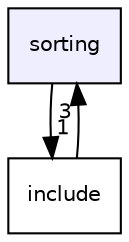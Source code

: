 digraph "sorting" {
  compound=true
  node [ fontsize="10", fontname="Helvetica"];
  edge [ labelfontsize="10", labelfontname="Helvetica"];
  dir_bb1b521853a9c46347182a9d10420771 [shape=box, label="sorting", style="filled", fillcolor="#eeeeff", pencolor="black", URL="dir_bb1b521853a9c46347182a9d10420771.html"];
  dir_d44c64559bbebec7f509842c48db8b23 [shape=box label="include" URL="dir_d44c64559bbebec7f509842c48db8b23.html"];
  dir_bb1b521853a9c46347182a9d10420771->dir_d44c64559bbebec7f509842c48db8b23 [headlabel="1", labeldistance=1.5 headhref="dir_000002_000000.html"];
  dir_d44c64559bbebec7f509842c48db8b23->dir_bb1b521853a9c46347182a9d10420771 [headlabel="3", labeldistance=1.5 headhref="dir_000000_000002.html"];
}
